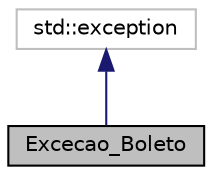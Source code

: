 digraph "Excecao_Boleto"
{
 // LATEX_PDF_SIZE
  edge [fontname="Helvetica",fontsize="10",labelfontname="Helvetica",labelfontsize="10"];
  node [fontname="Helvetica",fontsize="10",shape=record];
  Node1 [label="Excecao_Boleto",height=0.2,width=0.4,color="black", fillcolor="grey75", style="filled", fontcolor="black",tooltip="Classe de exceção de boleto."];
  Node2 -> Node1 [dir="back",color="midnightblue",fontsize="10",style="solid",fontname="Helvetica"];
  Node2 [label="std::exception",height=0.2,width=0.4,color="grey75", fillcolor="white", style="filled",tooltip=" "];
}
